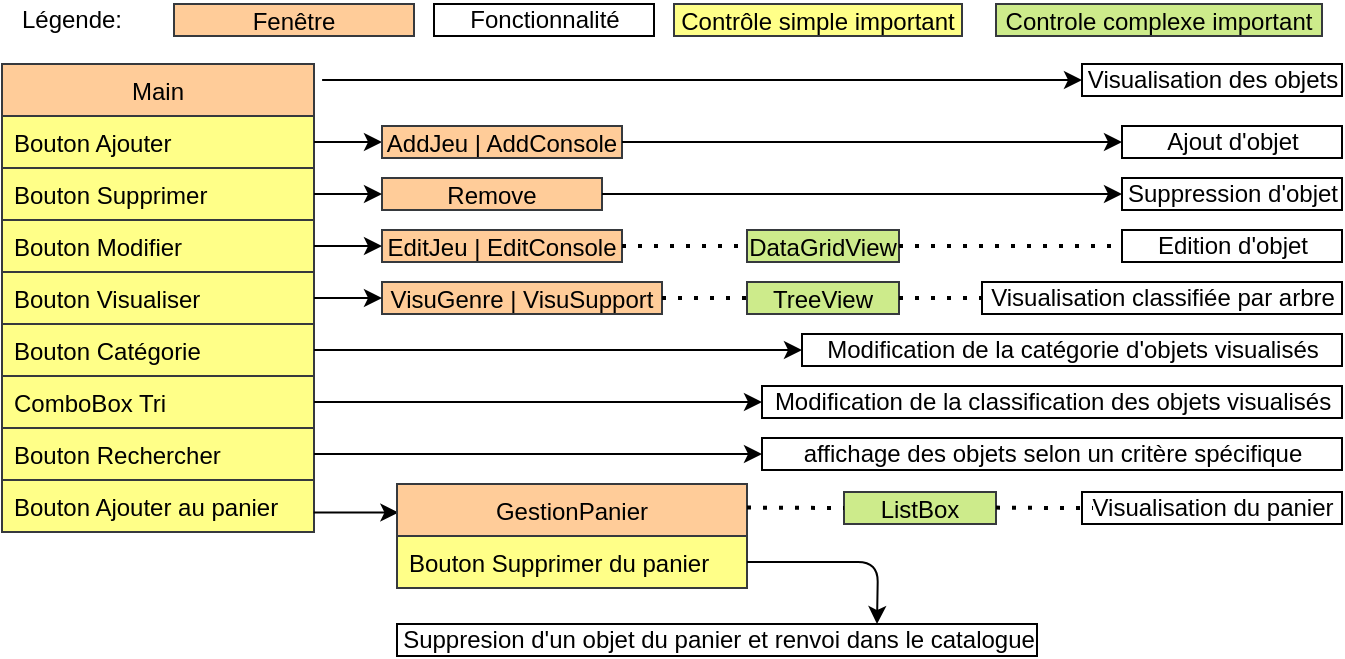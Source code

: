 <mxfile version="13.9.9" type="device"><diagram id="7wlyuZG5uKRFigzy6pCh" name="Page-1"><mxGraphModel dx="981" dy="567" grid="1" gridSize="10" guides="1" tooltips="1" connect="1" arrows="1" fold="1" page="1" pageScale="1" pageWidth="827" pageHeight="1169" math="0" shadow="0"><root><mxCell id="0"/><mxCell id="1" parent="0"/><mxCell id="WUxak7n6a__6aci35l3--1" value="Main" style="swimlane;fontStyle=0;childLayout=stackLayout;horizontal=1;startSize=26;fillColor=#ffcc99;horizontalStack=0;resizeParent=1;resizeParentMax=0;resizeLast=0;collapsible=1;marginBottom=0;strokeColor=#36393d;" vertex="1" parent="1"><mxGeometry x="200" y="120" width="156" height="234" as="geometry"/></mxCell><mxCell id="WUxak7n6a__6aci35l3--2" value="Bouton Ajouter" style="text;fillColor=#ffff88;align=left;verticalAlign=top;spacingLeft=4;spacingRight=4;overflow=hidden;rotatable=0;points=[[0,0.5],[1,0.5]];portConstraint=eastwest;strokeColor=#36393d;" vertex="1" parent="WUxak7n6a__6aci35l3--1"><mxGeometry y="26" width="156" height="26" as="geometry"/></mxCell><mxCell id="WUxak7n6a__6aci35l3--3" value="Bouton Supprimer" style="text;fillColor=#ffff88;align=left;verticalAlign=top;spacingLeft=4;spacingRight=4;overflow=hidden;rotatable=0;points=[[0,0.5],[1,0.5]];portConstraint=eastwest;strokeColor=#36393d;" vertex="1" parent="WUxak7n6a__6aci35l3--1"><mxGeometry y="52" width="156" height="26" as="geometry"/></mxCell><mxCell id="WUxak7n6a__6aci35l3--4" value="Bouton Modifier" style="text;fillColor=#ffff88;align=left;verticalAlign=top;spacingLeft=4;spacingRight=4;overflow=hidden;rotatable=0;points=[[0,0.5],[1,0.5]];portConstraint=eastwest;strokeColor=#36393d;" vertex="1" parent="WUxak7n6a__6aci35l3--1"><mxGeometry y="78" width="156" height="26" as="geometry"/></mxCell><mxCell id="WUxak7n6a__6aci35l3--5" value="Bouton Visualiser" style="text;fillColor=#ffff88;align=left;verticalAlign=top;spacingLeft=4;spacingRight=4;overflow=hidden;rotatable=0;points=[[0,0.5],[1,0.5]];portConstraint=eastwest;strokeColor=#36393d;" vertex="1" parent="WUxak7n6a__6aci35l3--1"><mxGeometry y="104" width="156" height="26" as="geometry"/></mxCell><mxCell id="WUxak7n6a__6aci35l3--6" value="Bouton Catégorie" style="text;fillColor=#ffff88;align=left;verticalAlign=top;spacingLeft=4;spacingRight=4;overflow=hidden;rotatable=0;points=[[0,0.5],[1,0.5]];portConstraint=eastwest;strokeColor=#36393d;" vertex="1" parent="WUxak7n6a__6aci35l3--1"><mxGeometry y="130" width="156" height="26" as="geometry"/></mxCell><mxCell id="WUxak7n6a__6aci35l3--7" value="ComboBox Tri" style="text;fillColor=#ffff88;align=left;verticalAlign=top;spacingLeft=4;spacingRight=4;overflow=hidden;rotatable=0;points=[[0,0.5],[1,0.5]];portConstraint=eastwest;strokeColor=#36393d;" vertex="1" parent="WUxak7n6a__6aci35l3--1"><mxGeometry y="156" width="156" height="26" as="geometry"/></mxCell><mxCell id="WUxak7n6a__6aci35l3--8" value="Bouton Rechercher" style="text;fillColor=#ffff88;align=left;verticalAlign=top;spacingLeft=4;spacingRight=4;overflow=hidden;rotatable=0;points=[[0,0.5],[1,0.5]];portConstraint=eastwest;strokeColor=#36393d;" vertex="1" parent="WUxak7n6a__6aci35l3--1"><mxGeometry y="182" width="156" height="26" as="geometry"/></mxCell><mxCell id="WUxak7n6a__6aci35l3--9" value="Bouton Ajouter au panier" style="text;fillColor=#ffff88;align=left;verticalAlign=top;spacingLeft=4;spacingRight=4;overflow=hidden;rotatable=0;points=[[0,0.5],[1,0.5]];portConstraint=eastwest;strokeColor=#36393d;" vertex="1" parent="WUxak7n6a__6aci35l3--1"><mxGeometry y="208" width="156" height="26" as="geometry"/></mxCell><mxCell id="WUxak7n6a__6aci35l3--10" value="" style="endArrow=classic;html=1;exitX=1;exitY=0.5;exitDx=0;exitDy=0;entryX=0;entryY=0.5;entryDx=0;entryDy=0;" edge="1" parent="1" source="WUxak7n6a__6aci35l3--2" target="WUxak7n6a__6aci35l3--34"><mxGeometry relative="1" as="geometry"><mxPoint x="350" y="160" as="sourcePoint"/><mxPoint x="440" y="159" as="targetPoint"/></mxGeometry></mxCell><mxCell id="WUxak7n6a__6aci35l3--14" value="Ajout d'objet" style="html=1;" vertex="1" parent="1"><mxGeometry x="760" y="151" width="110" height="16" as="geometry"/></mxCell><mxCell id="WUxak7n6a__6aci35l3--19" value="Suppression d'objet" style="html=1;" vertex="1" parent="1"><mxGeometry x="760" y="177" width="110" height="16" as="geometry"/></mxCell><mxCell id="WUxak7n6a__6aci35l3--22" value="Edition d'objet" style="html=1;" vertex="1" parent="1"><mxGeometry x="760" y="203" width="110" height="16" as="geometry"/></mxCell><mxCell id="WUxak7n6a__6aci35l3--25" value="Visualisation classifiée par arbre" style="html=1;" vertex="1" parent="1"><mxGeometry x="690" y="229" width="180" height="16" as="geometry"/></mxCell><mxCell id="WUxak7n6a__6aci35l3--27" value="" style="endArrow=classic;html=1;exitX=1;exitY=0.5;exitDx=0;exitDy=0;entryX=0;entryY=0.5;entryDx=0;entryDy=0;" edge="1" parent="1" source="WUxak7n6a__6aci35l3--6" target="WUxak7n6a__6aci35l3--29"><mxGeometry relative="1" as="geometry"><mxPoint x="366" y="247.0" as="sourcePoint"/><mxPoint x="570" y="263" as="targetPoint"/></mxGeometry></mxCell><mxCell id="WUxak7n6a__6aci35l3--29" value="Modification de la catégorie d'objets visualisés" style="html=1;" vertex="1" parent="1"><mxGeometry x="600" y="255" width="270" height="16" as="geometry"/></mxCell><mxCell id="WUxak7n6a__6aci35l3--30" value="" style="endArrow=classic;html=1;exitX=1;exitY=0.5;exitDx=0;exitDy=0;entryX=0;entryY=0.5;entryDx=0;entryDy=0;" edge="1" parent="1" source="WUxak7n6a__6aci35l3--7" target="WUxak7n6a__6aci35l3--31"><mxGeometry relative="1" as="geometry"><mxPoint x="366" y="290.0" as="sourcePoint"/><mxPoint x="490" y="290" as="targetPoint"/></mxGeometry></mxCell><mxCell id="WUxak7n6a__6aci35l3--31" value="Modification de la classification des objets visualisés" style="html=1;" vertex="1" parent="1"><mxGeometry x="580" y="281" width="290" height="16" as="geometry"/></mxCell><mxCell id="WUxak7n6a__6aci35l3--32" value="" style="endArrow=classic;html=1;exitX=1;exitY=0.5;exitDx=0;exitDy=0;entryX=0;entryY=0.5;entryDx=0;entryDy=0;" edge="1" parent="1" source="WUxak7n6a__6aci35l3--8" target="WUxak7n6a__6aci35l3--33"><mxGeometry relative="1" as="geometry"><mxPoint x="366" y="299" as="sourcePoint"/><mxPoint x="470" y="315" as="targetPoint"/></mxGeometry></mxCell><mxCell id="WUxak7n6a__6aci35l3--33" value="affichage des objets selon un critère spécifique" style="html=1;" vertex="1" parent="1"><mxGeometry x="580" y="307" width="290" height="16" as="geometry"/></mxCell><mxCell id="WUxak7n6a__6aci35l3--34" value="AddJeu | AddConsole" style="fillColor=#ffcc99;strokeColor=#36393d;labelBorderColor=none;" vertex="1" parent="1"><mxGeometry x="390" y="151" width="120" height="16" as="geometry"/></mxCell><mxCell id="WUxak7n6a__6aci35l3--35" value="" style="endArrow=classic;html=1;exitX=1;exitY=0.5;exitDx=0;exitDy=0;entryX=0;entryY=0.5;entryDx=0;entryDy=0;" edge="1" parent="1" source="WUxak7n6a__6aci35l3--34" target="WUxak7n6a__6aci35l3--14"><mxGeometry relative="1" as="geometry"><mxPoint x="366" y="169" as="sourcePoint"/><mxPoint x="470" y="169" as="targetPoint"/></mxGeometry></mxCell><mxCell id="WUxak7n6a__6aci35l3--36" value="Remove" style="fillColor=#ffcc99;strokeColor=#36393d;" vertex="1" parent="1"><mxGeometry x="390" y="177" width="110" height="16" as="geometry"/></mxCell><mxCell id="WUxak7n6a__6aci35l3--37" value="" style="endArrow=classic;html=1;exitX=1;exitY=0.5;exitDx=0;exitDy=0;entryX=0;entryY=0.5;entryDx=0;entryDy=0;" edge="1" parent="1" source="WUxak7n6a__6aci35l3--3" target="WUxak7n6a__6aci35l3--36"><mxGeometry relative="1" as="geometry"><mxPoint x="366" y="169" as="sourcePoint"/><mxPoint x="460" y="169" as="targetPoint"/></mxGeometry></mxCell><mxCell id="WUxak7n6a__6aci35l3--38" value="" style="endArrow=classic;html=1;exitX=1;exitY=0.5;exitDx=0;exitDy=0;entryX=0;entryY=0.5;entryDx=0;entryDy=0;" edge="1" parent="1" source="WUxak7n6a__6aci35l3--36" target="WUxak7n6a__6aci35l3--19"><mxGeometry relative="1" as="geometry"><mxPoint x="570" y="169" as="sourcePoint"/><mxPoint x="660" y="169" as="targetPoint"/></mxGeometry></mxCell><mxCell id="WUxak7n6a__6aci35l3--39" value="EditJeu | EditConsole" style="fillColor=#ffcc99;strokeColor=#36393d;" vertex="1" parent="1"><mxGeometry x="390" y="203" width="120" height="16" as="geometry"/></mxCell><mxCell id="WUxak7n6a__6aci35l3--40" value="" style="endArrow=classic;html=1;exitX=1;exitY=0.5;exitDx=0;exitDy=0;entryX=0;entryY=0.5;entryDx=0;entryDy=0;" edge="1" parent="1" source="WUxak7n6a__6aci35l3--4" target="WUxak7n6a__6aci35l3--39"><mxGeometry relative="1" as="geometry"><mxPoint x="366" y="195.0" as="sourcePoint"/><mxPoint x="460" y="195.0" as="targetPoint"/></mxGeometry></mxCell><mxCell id="WUxak7n6a__6aci35l3--42" value="VisuGenre | VisuSupport" style="fillColor=#ffcc99;strokeColor=#36393d;" vertex="1" parent="1"><mxGeometry x="390" y="229" width="140" height="16" as="geometry"/></mxCell><mxCell id="WUxak7n6a__6aci35l3--43" value="" style="endArrow=classic;html=1;exitX=1;exitY=0.5;exitDx=0;exitDy=0;entryX=0;entryY=0.5;entryDx=0;entryDy=0;" edge="1" parent="1" source="WUxak7n6a__6aci35l3--5" target="WUxak7n6a__6aci35l3--42"><mxGeometry relative="1" as="geometry"><mxPoint x="366" y="221" as="sourcePoint"/><mxPoint x="460" y="221" as="targetPoint"/></mxGeometry></mxCell><mxCell id="WUxak7n6a__6aci35l3--45" value="" style="endArrow=classic;html=1;exitX=0.999;exitY=0.625;exitDx=0;exitDy=0;exitPerimeter=0;entryX=0.004;entryY=0.274;entryDx=0;entryDy=0;entryPerimeter=0;" edge="1" parent="1" source="WUxak7n6a__6aci35l3--9" target="WUxak7n6a__6aci35l3--47"><mxGeometry relative="1" as="geometry"><mxPoint x="370" y="340.0" as="sourcePoint"/><mxPoint x="390" y="356" as="targetPoint"/></mxGeometry></mxCell><mxCell id="WUxak7n6a__6aci35l3--47" value="GestionPanier" style="swimlane;fontStyle=0;childLayout=stackLayout;horizontal=1;startSize=26;fillColor=#ffcc99;horizontalStack=0;resizeParent=1;resizeParentMax=0;resizeLast=0;collapsible=1;marginBottom=0;labelBackgroundColor=none;strokeColor=#36393d;html=0;" vertex="1" parent="1"><mxGeometry x="397.5" y="330" width="175" height="52" as="geometry"/></mxCell><mxCell id="WUxak7n6a__6aci35l3--48" value="Bouton Supprimer du panier" style="text;strokeColor=#36393d;fillColor=#ffff88;align=left;verticalAlign=top;spacingLeft=4;spacingRight=4;overflow=hidden;rotatable=0;points=[[0,0.5],[1,0.5]];portConstraint=eastwest;" vertex="1" parent="WUxak7n6a__6aci35l3--47"><mxGeometry y="26" width="175" height="26" as="geometry"/></mxCell><mxCell id="WUxak7n6a__6aci35l3--52" value="Suppresion d'un objet du panier et renvoi dans le catalogue" style="html=1;" vertex="1" parent="1"><mxGeometry x="397.5" y="400" width="320" height="16" as="geometry"/></mxCell><mxCell id="WUxak7n6a__6aci35l3--54" value="Fenêtre" style="fillColor=#ffcc99;strokeColor=#36393d;labelBorderColor=none;" vertex="1" parent="1"><mxGeometry x="286" y="90" width="120" height="16" as="geometry"/></mxCell><mxCell id="WUxak7n6a__6aci35l3--56" value="Fonctionnalité" style="html=1;" vertex="1" parent="1"><mxGeometry x="416" y="90" width="110" height="16" as="geometry"/></mxCell><mxCell id="WUxak7n6a__6aci35l3--57" value="Contrôle simple important" style="fillColor=#ffff88;strokeColor=#36393d;labelBorderColor=none;" vertex="1" parent="1"><mxGeometry x="536" y="90" width="144" height="16" as="geometry"/></mxCell><mxCell id="WUxak7n6a__6aci35l3--58" value="Légende:" style="text;html=1;strokeColor=none;fillColor=none;align=center;verticalAlign=middle;whiteSpace=wrap;rounded=0;labelBackgroundColor=none;fontColor=#000000;" vertex="1" parent="1"><mxGeometry x="200" y="88" width="70" height="20" as="geometry"/></mxCell><mxCell id="WUxak7n6a__6aci35l3--59" value="DataGridView" style="fillColor=#cdeb8b;strokeColor=#36393d;labelBorderColor=none;" vertex="1" parent="1"><mxGeometry x="572.5" y="203" width="76" height="16" as="geometry"/></mxCell><mxCell id="WUxak7n6a__6aci35l3--60" value="" style="endArrow=none;dashed=1;html=1;dashPattern=1 3;strokeWidth=2;fontColor=#000000;entryX=0;entryY=0.5;entryDx=0;entryDy=0;exitX=1;exitY=0.5;exitDx=0;exitDy=0;" edge="1" parent="1" source="WUxak7n6a__6aci35l3--39" target="WUxak7n6a__6aci35l3--59"><mxGeometry width="50" height="50" relative="1" as="geometry"><mxPoint x="180" y="490" as="sourcePoint"/><mxPoint x="230" y="440" as="targetPoint"/></mxGeometry></mxCell><mxCell id="WUxak7n6a__6aci35l3--61" value="" style="endArrow=none;dashed=1;html=1;dashPattern=1 3;strokeWidth=2;fontColor=#000000;exitX=1;exitY=0.5;exitDx=0;exitDy=0;entryX=0;entryY=0.5;entryDx=0;entryDy=0;" edge="1" parent="1" source="WUxak7n6a__6aci35l3--59" target="WUxak7n6a__6aci35l3--22"><mxGeometry width="50" height="50" relative="1" as="geometry"><mxPoint x="520" y="221" as="sourcePoint"/><mxPoint x="680" y="211" as="targetPoint"/></mxGeometry></mxCell><mxCell id="WUxak7n6a__6aci35l3--62" value="TreeView" style="fillColor=#cdeb8b;strokeColor=#36393d;labelBorderColor=none;" vertex="1" parent="1"><mxGeometry x="572.5" y="229" width="76" height="16" as="geometry"/></mxCell><mxCell id="WUxak7n6a__6aci35l3--64" value="" style="endArrow=none;dashed=1;html=1;dashPattern=1 3;strokeWidth=2;fontColor=#000000;entryX=0;entryY=0.5;entryDx=0;entryDy=0;exitX=1;exitY=0.5;exitDx=0;exitDy=0;" edge="1" parent="1" source="WUxak7n6a__6aci35l3--42" target="WUxak7n6a__6aci35l3--62"><mxGeometry width="50" height="50" relative="1" as="geometry"><mxPoint x="520" y="221" as="sourcePoint"/><mxPoint x="582.5" y="221" as="targetPoint"/></mxGeometry></mxCell><mxCell id="WUxak7n6a__6aci35l3--65" value="" style="endArrow=none;dashed=1;html=1;dashPattern=1 3;strokeWidth=2;fontColor=#000000;entryX=0;entryY=0.5;entryDx=0;entryDy=0;exitX=1;exitY=0.5;exitDx=0;exitDy=0;" edge="1" parent="1" source="WUxak7n6a__6aci35l3--62" target="WUxak7n6a__6aci35l3--25"><mxGeometry width="50" height="50" relative="1" as="geometry"><mxPoint x="540" y="247" as="sourcePoint"/><mxPoint x="582.5" y="247" as="targetPoint"/></mxGeometry></mxCell><mxCell id="WUxak7n6a__6aci35l3--66" value="Controle complexe important" style="fillColor=#cdeb8b;strokeColor=#36393d;labelBorderColor=none;" vertex="1" parent="1"><mxGeometry x="697" y="90" width="163" height="16" as="geometry"/></mxCell><mxCell id="WUxak7n6a__6aci35l3--70" value="Visualisation du panier" style="html=1;" vertex="1" parent="1"><mxGeometry x="740" y="334" width="130" height="16" as="geometry"/></mxCell><mxCell id="WUxak7n6a__6aci35l3--71" value="ListBox" style="fillColor=#cdeb8b;strokeColor=#36393d;labelBorderColor=none;" vertex="1" parent="1"><mxGeometry x="621" y="334" width="76" height="16" as="geometry"/></mxCell><mxCell id="WUxak7n6a__6aci35l3--72" value="" style="endArrow=none;dashed=1;html=1;dashPattern=1 3;strokeWidth=2;fontColor=#000000;entryX=0;entryY=0.5;entryDx=0;entryDy=0;exitX=1;exitY=0.5;exitDx=0;exitDy=0;" edge="1" parent="1" target="WUxak7n6a__6aci35l3--71"><mxGeometry width="50" height="50" relative="1" as="geometry"><mxPoint x="572.5" y="341.8" as="sourcePoint"/><mxPoint x="615" y="341.8" as="targetPoint"/></mxGeometry></mxCell><mxCell id="WUxak7n6a__6aci35l3--73" value="" style="endArrow=none;dashed=1;html=1;dashPattern=1 3;strokeWidth=2;fontColor=#000000;entryX=0;entryY=0.5;entryDx=0;entryDy=0;exitX=1;exitY=0.5;exitDx=0;exitDy=0;" edge="1" parent="1"><mxGeometry width="50" height="50" relative="1" as="geometry"><mxPoint x="697" y="341.8" as="sourcePoint"/><mxPoint x="745.5" y="342" as="targetPoint"/><Array as="points"><mxPoint x="724.5" y="342"/></Array></mxGeometry></mxCell><mxCell id="WUxak7n6a__6aci35l3--74" value="Visualisation des objets" style="html=1;" vertex="1" parent="1"><mxGeometry x="740" y="120" width="130" height="16" as="geometry"/></mxCell><mxCell id="WUxak7n6a__6aci35l3--75" value="" style="endArrow=classic;html=1;exitX=1.026;exitY=0.034;exitDx=0;exitDy=0;entryX=0;entryY=0.5;entryDx=0;entryDy=0;exitPerimeter=0;" edge="1" parent="1" source="WUxak7n6a__6aci35l3--1" target="WUxak7n6a__6aci35l3--74"><mxGeometry relative="1" as="geometry"><mxPoint x="460" y="127.76" as="sourcePoint"/><mxPoint x="710" y="127.76" as="targetPoint"/></mxGeometry></mxCell><mxCell id="WUxak7n6a__6aci35l3--76" value="" style="endArrow=classic;html=1;fontColor=#000000;exitX=1;exitY=0.75;exitDx=0;exitDy=0;entryX=0.75;entryY=0;entryDx=0;entryDy=0;" edge="1" parent="1" source="WUxak7n6a__6aci35l3--47" target="WUxak7n6a__6aci35l3--52"><mxGeometry width="50" height="50" relative="1" as="geometry"><mxPoint x="500" y="510" as="sourcePoint"/><mxPoint x="550" y="460" as="targetPoint"/><Array as="points"><mxPoint x="638" y="369"/></Array></mxGeometry></mxCell></root></mxGraphModel></diagram></mxfile>